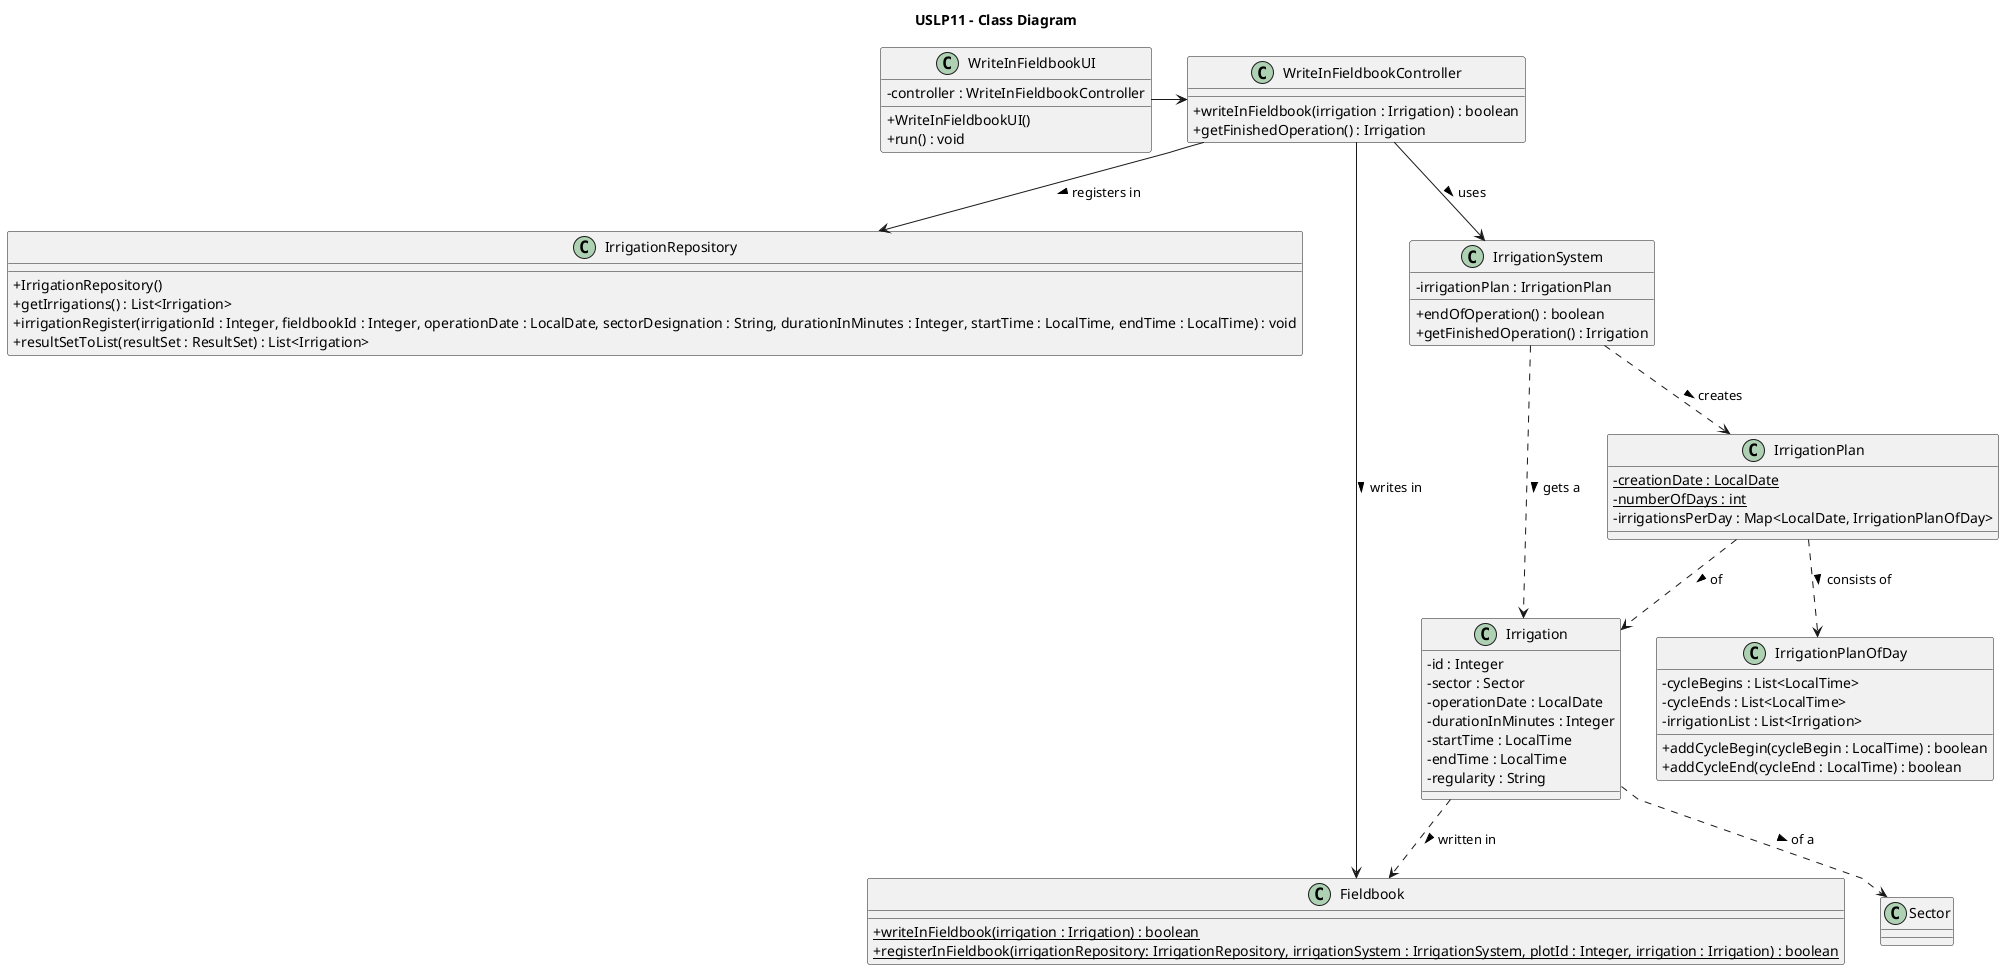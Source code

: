 @startuml

skinparam packageStyle rectangle
skinparam shadowing false
skinparam linetype polyline

skinparam classAttributeIconSize 0

title USLP11 - Class Diagram

class WriteInFieldbookUI {
    - controller : WriteInFieldbookController
    + WriteInFieldbookUI()
    + run() : void
}

class WriteInFieldbookController {
    + writeInFieldbook(irrigation : Irrigation) : boolean
    + getFinishedOperation() : Irrigation
}

class IrrigationRepository {
    + IrrigationRepository()
    + getIrrigations() : List<Irrigation>
    + irrigationRegister(irrigationId : Integer, fieldbookId : Integer, operationDate : LocalDate, sectorDesignation : String, durationInMinutes : Integer, startTime : LocalTime, endTime : LocalTime) : void
    + resultSetToList(resultSet : ResultSet) : List<Irrigation>
}

class Irrigation {
    - id : Integer
    - sector : Sector
    - operationDate : LocalDate
    - durationInMinutes : Integer
    - startTime : LocalTime
    - endTime : LocalTime
    - regularity : String
}

class Fieldbook {
    + {static} writeInFieldbook(irrigation : Irrigation) : boolean
    + {static} registerInFieldbook(irrigationRepository: IrrigationRepository, irrigationSystem : IrrigationSystem, plotId : Integer, irrigation : Irrigation) : boolean
}

class IrrigationSystem {
    - irrigationPlan : IrrigationPlan
    + endOfOperation() : boolean
    + getFinishedOperation() : Irrigation
}

class IrrigationPlan {
    - {static} creationDate : LocalDate
    - {static} numberOfDays : int
    - irrigationsPerDay : Map<LocalDate, IrrigationPlanOfDay>
}

class IrrigationPlanOfDay {
    - cycleBegins : List<LocalTime>
    - cycleEnds : List<LocalTime>
    - irrigationList : List<Irrigation>
    + addCycleBegin(cycleBegin : LocalTime) : boolean
    + addCycleEnd(cycleEnd : LocalTime) : boolean
}

WriteInFieldbookUI -> WriteInFieldbookController
WriteInFieldbookController --> IrrigationRepository : registers in >
WriteInFieldbookController --> Fieldbook : writes in >
WriteInFieldbookController --> IrrigationSystem : uses >
IrrigationSystem .-> IrrigationPlan : creates >
IrrigationPlan .-> IrrigationPlanOfDay : consists of >
IrrigationSystem .-> Irrigation : gets a >
IrrigationPlan .-> Irrigation : of >
Irrigation .-> Fieldbook : written in >
Irrigation .-> Sector : of a >

@enduml